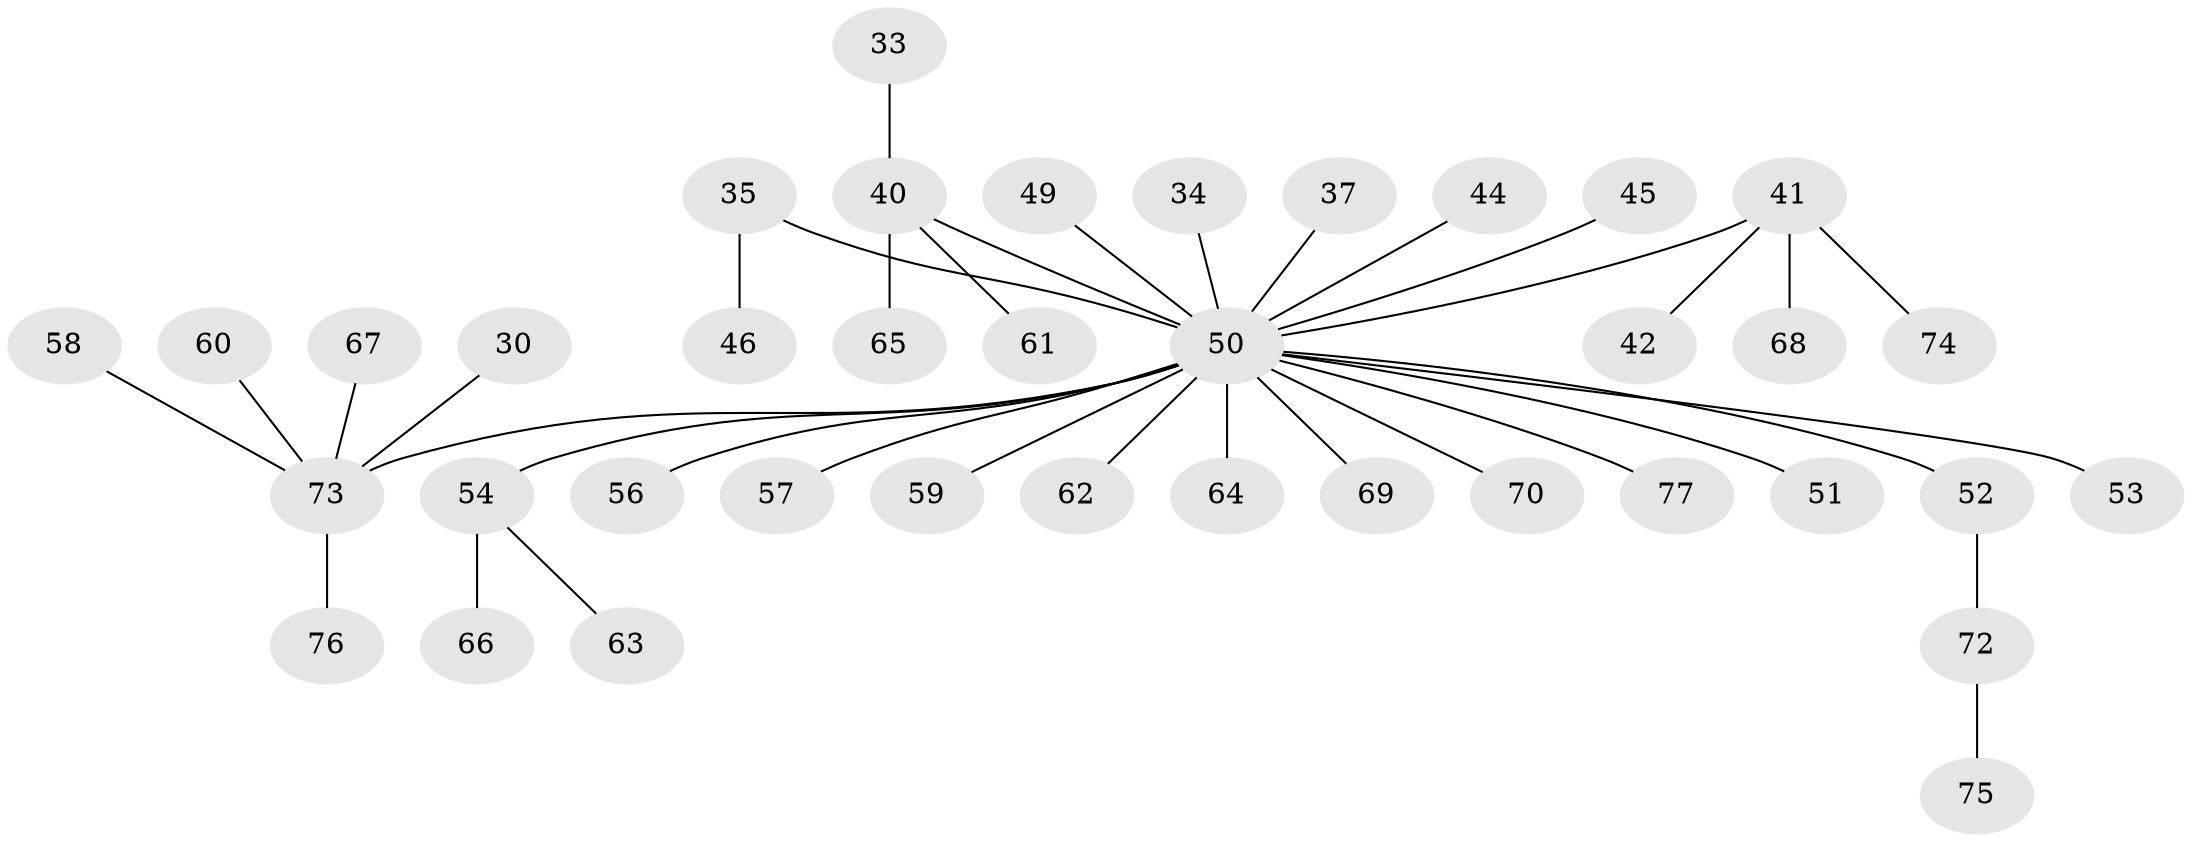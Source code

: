 // original degree distribution, {7: 0.025974025974025976, 1: 0.5324675324675324, 3: 0.11688311688311688, 5: 0.025974025974025976, 4: 0.09090909090909091, 2: 0.2077922077922078}
// Generated by graph-tools (version 1.1) at 2025/53/03/09/25 04:53:09]
// undirected, 38 vertices, 37 edges
graph export_dot {
graph [start="1"]
  node [color=gray90,style=filled];
  30;
  33;
  34;
  35;
  37;
  40 [super="+16+23+26"];
  41 [super="+12+14"];
  42;
  44;
  45;
  46;
  49;
  50 [super="+20+38+27+31+48+29+24+32"];
  51;
  52;
  53;
  54 [super="+47"];
  56;
  57;
  58;
  59;
  60;
  61;
  62;
  63;
  64;
  65;
  66;
  67;
  68;
  69;
  70;
  72;
  73 [super="+7+71+55"];
  74;
  75;
  76;
  77;
  30 -- 73;
  33 -- 40;
  34 -- 50;
  35 -- 46;
  35 -- 50;
  37 -- 50;
  40 -- 65;
  40 -- 61;
  40 -- 50;
  41 -- 68;
  41 -- 42;
  41 -- 74;
  41 -- 50;
  44 -- 50;
  45 -- 50;
  49 -- 50;
  50 -- 69;
  50 -- 52;
  50 -- 70;
  50 -- 73;
  50 -- 77;
  50 -- 53;
  50 -- 54;
  50 -- 56;
  50 -- 57;
  50 -- 59;
  50 -- 62;
  50 -- 64;
  50 -- 51;
  52 -- 72;
  54 -- 63;
  54 -- 66;
  58 -- 73;
  60 -- 73;
  67 -- 73;
  72 -- 75;
  73 -- 76;
}
